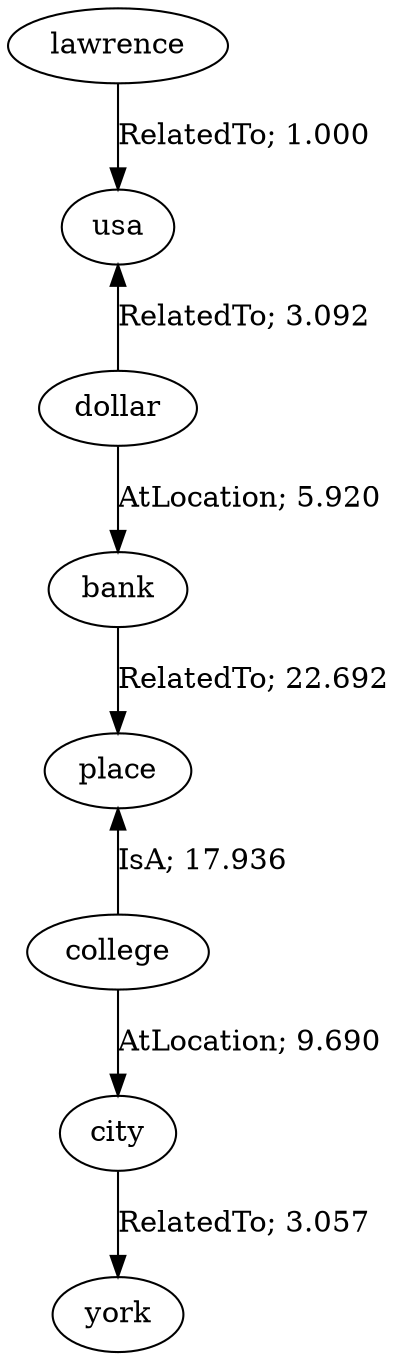 // The path the concepts from "lawrence" to "york".Path Length: 7; Weight Sum: 63.38718764236632; Average Weight: 9.055312520338045
digraph "7_b---lawrence-york---PLen7_WSum63.387_WAvg9.055" {
	0 [label=lawrence]
	1 [label=usa]
	2 [label=dollar]
	3 [label=bank]
	4 [label=place]
	5 [label=college]
	6 [label=city]
	7 [label=york]
	0 -> 1 [label="RelatedTo; 1.000" dir=forward weight=1.000]
	1 -> 2 [label="RelatedTo; 3.092" dir=back weight=3.092]
	2 -> 3 [label="AtLocation; 5.920" dir=forward weight=5.920]
	3 -> 4 [label="RelatedTo; 22.692" dir=forward weight=22.692]
	4 -> 5 [label="IsA; 17.936" dir=back weight=17.936]
	5 -> 6 [label="AtLocation; 9.690" dir=forward weight=9.690]
	6 -> 7 [label="RelatedTo; 3.057" dir=forward weight=3.057]
}
